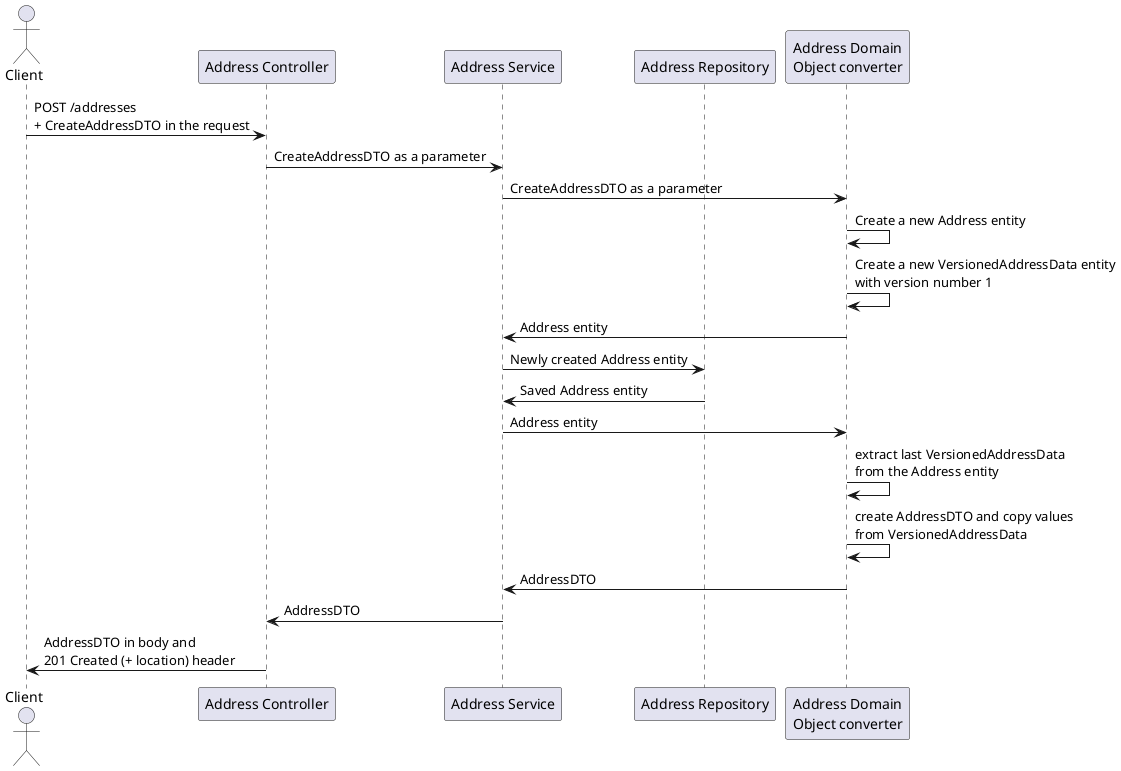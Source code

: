 @startuml Sirius Address Service: Create a new address
    actor "Client" as client
    participant "Address Controller" as addressController
    participant "Address Service" as addressService
    participant "Address Repository" as addressRepository
    participant "Address Domain\nObject converter" as addressMapper

    client -> addressController: POST /addresses\n+ CreateAddressDTO in the request
        addressController -> addressService: CreateAddressDTO as a parameter

            addressService -> addressMapper: CreateAddressDTO as a parameter

                addressMapper -> addressMapper: Create a new Address entity
                addressMapper -> addressMapper: Create a new VersionedAddressData entity\nwith version number 1

            addressMapper -> addressService: Address entity

            addressService -> addressRepository: Newly created Address entity
            addressRepository -> addressService: Saved Address entity

            addressService -> addressMapper: Address entity
            addressMapper -> addressMapper: extract last VersionedAddressData\nfrom the Address entity
            addressMapper -> addressMapper: create AddressDTO and copy values\nfrom VersionedAddressData
            addressMapper -> addressService: AddressDTO

        addressService -> addressController: AddressDTO
    addressController -> client: AddressDTO in body and\n201 Created (+ location) header

@enduml